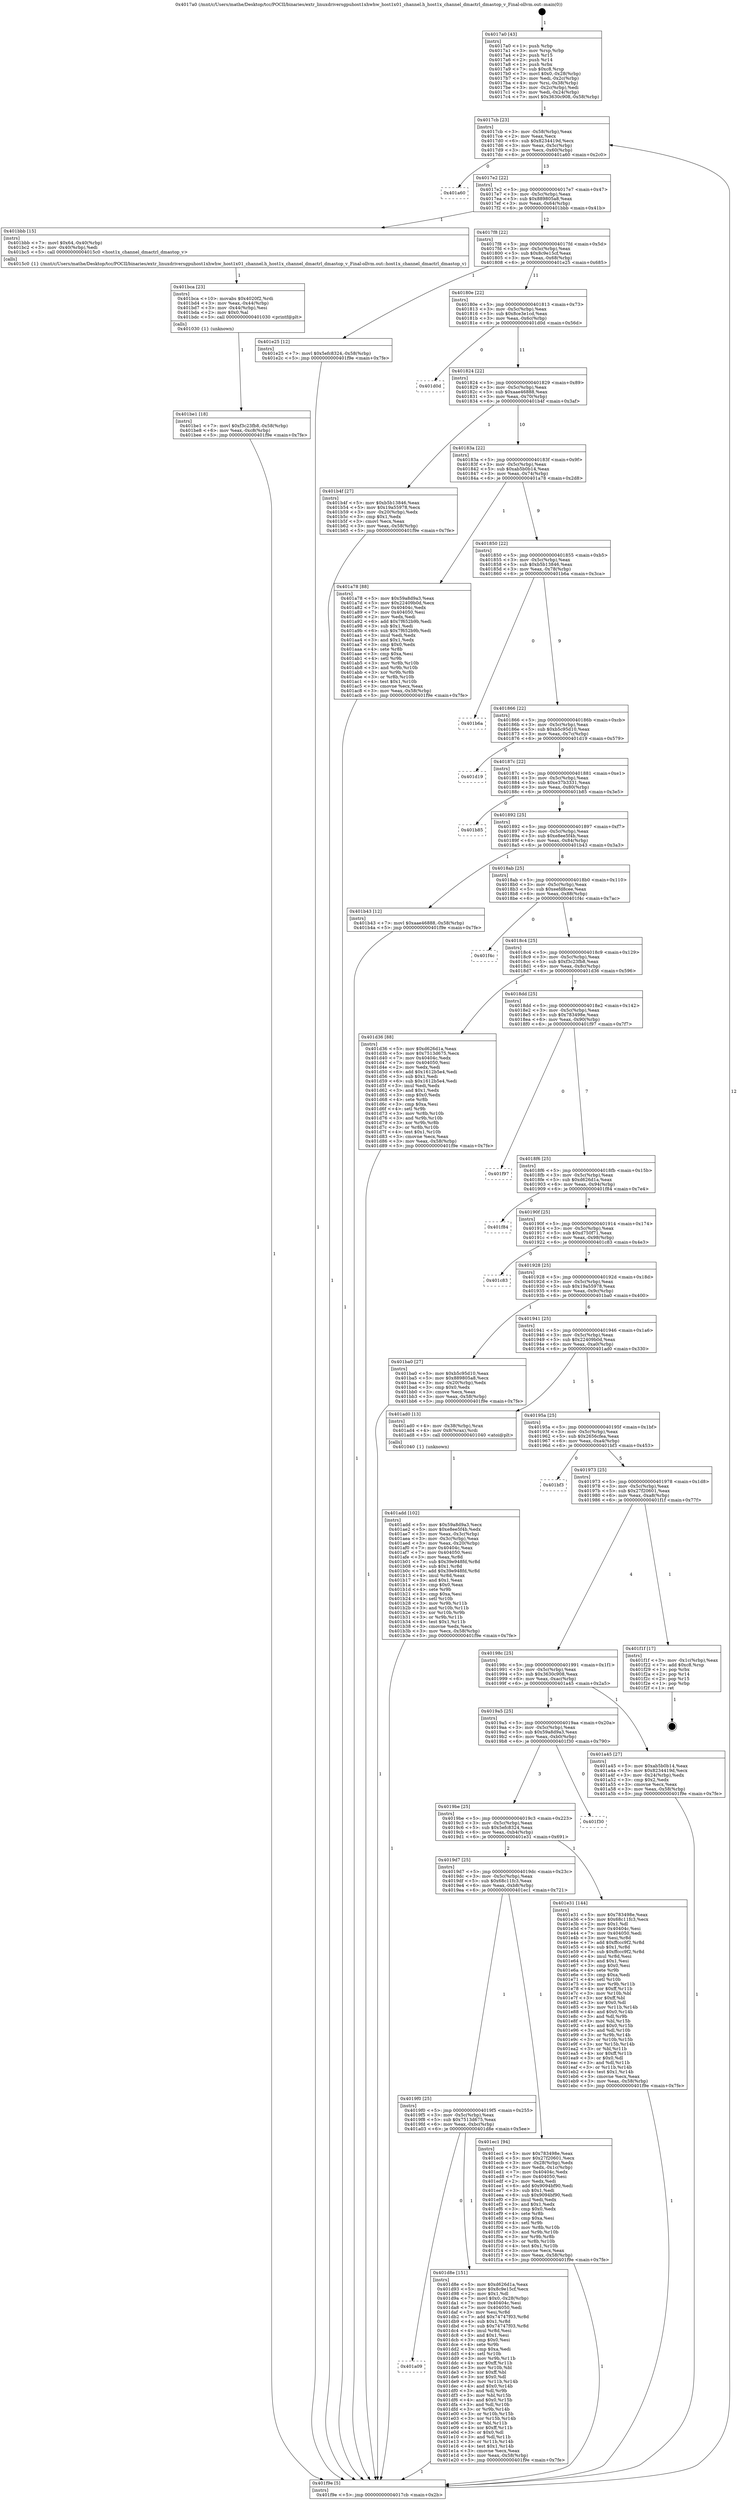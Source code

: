 digraph "0x4017a0" {
  label = "0x4017a0 (/mnt/c/Users/mathe/Desktop/tcc/POCII/binaries/extr_linuxdriversgpuhost1xhwhw_host1x01_channel.h_host1x_channel_dmactrl_dmastop_v_Final-ollvm.out::main(0))"
  labelloc = "t"
  node[shape=record]

  Entry [label="",width=0.3,height=0.3,shape=circle,fillcolor=black,style=filled]
  "0x4017cb" [label="{
     0x4017cb [23]\l
     | [instrs]\l
     &nbsp;&nbsp;0x4017cb \<+3\>: mov -0x58(%rbp),%eax\l
     &nbsp;&nbsp;0x4017ce \<+2\>: mov %eax,%ecx\l
     &nbsp;&nbsp;0x4017d0 \<+6\>: sub $0x8234419d,%ecx\l
     &nbsp;&nbsp;0x4017d6 \<+3\>: mov %eax,-0x5c(%rbp)\l
     &nbsp;&nbsp;0x4017d9 \<+3\>: mov %ecx,-0x60(%rbp)\l
     &nbsp;&nbsp;0x4017dc \<+6\>: je 0000000000401a60 \<main+0x2c0\>\l
  }"]
  "0x401a60" [label="{
     0x401a60\l
  }", style=dashed]
  "0x4017e2" [label="{
     0x4017e2 [22]\l
     | [instrs]\l
     &nbsp;&nbsp;0x4017e2 \<+5\>: jmp 00000000004017e7 \<main+0x47\>\l
     &nbsp;&nbsp;0x4017e7 \<+3\>: mov -0x5c(%rbp),%eax\l
     &nbsp;&nbsp;0x4017ea \<+5\>: sub $0x889805a8,%eax\l
     &nbsp;&nbsp;0x4017ef \<+3\>: mov %eax,-0x64(%rbp)\l
     &nbsp;&nbsp;0x4017f2 \<+6\>: je 0000000000401bbb \<main+0x41b\>\l
  }"]
  Exit [label="",width=0.3,height=0.3,shape=circle,fillcolor=black,style=filled,peripheries=2]
  "0x401bbb" [label="{
     0x401bbb [15]\l
     | [instrs]\l
     &nbsp;&nbsp;0x401bbb \<+7\>: movl $0x64,-0x40(%rbp)\l
     &nbsp;&nbsp;0x401bc2 \<+3\>: mov -0x40(%rbp),%edi\l
     &nbsp;&nbsp;0x401bc5 \<+5\>: call 00000000004015c0 \<host1x_channel_dmactrl_dmastop_v\>\l
     | [calls]\l
     &nbsp;&nbsp;0x4015c0 \{1\} (/mnt/c/Users/mathe/Desktop/tcc/POCII/binaries/extr_linuxdriversgpuhost1xhwhw_host1x01_channel.h_host1x_channel_dmactrl_dmastop_v_Final-ollvm.out::host1x_channel_dmactrl_dmastop_v)\l
  }"]
  "0x4017f8" [label="{
     0x4017f8 [22]\l
     | [instrs]\l
     &nbsp;&nbsp;0x4017f8 \<+5\>: jmp 00000000004017fd \<main+0x5d\>\l
     &nbsp;&nbsp;0x4017fd \<+3\>: mov -0x5c(%rbp),%eax\l
     &nbsp;&nbsp;0x401800 \<+5\>: sub $0x8c9e15cf,%eax\l
     &nbsp;&nbsp;0x401805 \<+3\>: mov %eax,-0x68(%rbp)\l
     &nbsp;&nbsp;0x401808 \<+6\>: je 0000000000401e25 \<main+0x685\>\l
  }"]
  "0x401a09" [label="{
     0x401a09\l
  }", style=dashed]
  "0x401e25" [label="{
     0x401e25 [12]\l
     | [instrs]\l
     &nbsp;&nbsp;0x401e25 \<+7\>: movl $0x5efc8324,-0x58(%rbp)\l
     &nbsp;&nbsp;0x401e2c \<+5\>: jmp 0000000000401f9e \<main+0x7fe\>\l
  }"]
  "0x40180e" [label="{
     0x40180e [22]\l
     | [instrs]\l
     &nbsp;&nbsp;0x40180e \<+5\>: jmp 0000000000401813 \<main+0x73\>\l
     &nbsp;&nbsp;0x401813 \<+3\>: mov -0x5c(%rbp),%eax\l
     &nbsp;&nbsp;0x401816 \<+5\>: sub $0x8ce3e1cd,%eax\l
     &nbsp;&nbsp;0x40181b \<+3\>: mov %eax,-0x6c(%rbp)\l
     &nbsp;&nbsp;0x40181e \<+6\>: je 0000000000401d0d \<main+0x56d\>\l
  }"]
  "0x401d8e" [label="{
     0x401d8e [151]\l
     | [instrs]\l
     &nbsp;&nbsp;0x401d8e \<+5\>: mov $0xd626d1a,%eax\l
     &nbsp;&nbsp;0x401d93 \<+5\>: mov $0x8c9e15cf,%ecx\l
     &nbsp;&nbsp;0x401d98 \<+2\>: mov $0x1,%dl\l
     &nbsp;&nbsp;0x401d9a \<+7\>: movl $0x0,-0x28(%rbp)\l
     &nbsp;&nbsp;0x401da1 \<+7\>: mov 0x40404c,%esi\l
     &nbsp;&nbsp;0x401da8 \<+7\>: mov 0x404050,%edi\l
     &nbsp;&nbsp;0x401daf \<+3\>: mov %esi,%r8d\l
     &nbsp;&nbsp;0x401db2 \<+7\>: add $0x74747f03,%r8d\l
     &nbsp;&nbsp;0x401db9 \<+4\>: sub $0x1,%r8d\l
     &nbsp;&nbsp;0x401dbd \<+7\>: sub $0x74747f03,%r8d\l
     &nbsp;&nbsp;0x401dc4 \<+4\>: imul %r8d,%esi\l
     &nbsp;&nbsp;0x401dc8 \<+3\>: and $0x1,%esi\l
     &nbsp;&nbsp;0x401dcb \<+3\>: cmp $0x0,%esi\l
     &nbsp;&nbsp;0x401dce \<+4\>: sete %r9b\l
     &nbsp;&nbsp;0x401dd2 \<+3\>: cmp $0xa,%edi\l
     &nbsp;&nbsp;0x401dd5 \<+4\>: setl %r10b\l
     &nbsp;&nbsp;0x401dd9 \<+3\>: mov %r9b,%r11b\l
     &nbsp;&nbsp;0x401ddc \<+4\>: xor $0xff,%r11b\l
     &nbsp;&nbsp;0x401de0 \<+3\>: mov %r10b,%bl\l
     &nbsp;&nbsp;0x401de3 \<+3\>: xor $0xff,%bl\l
     &nbsp;&nbsp;0x401de6 \<+3\>: xor $0x0,%dl\l
     &nbsp;&nbsp;0x401de9 \<+3\>: mov %r11b,%r14b\l
     &nbsp;&nbsp;0x401dec \<+4\>: and $0x0,%r14b\l
     &nbsp;&nbsp;0x401df0 \<+3\>: and %dl,%r9b\l
     &nbsp;&nbsp;0x401df3 \<+3\>: mov %bl,%r15b\l
     &nbsp;&nbsp;0x401df6 \<+4\>: and $0x0,%r15b\l
     &nbsp;&nbsp;0x401dfa \<+3\>: and %dl,%r10b\l
     &nbsp;&nbsp;0x401dfd \<+3\>: or %r9b,%r14b\l
     &nbsp;&nbsp;0x401e00 \<+3\>: or %r10b,%r15b\l
     &nbsp;&nbsp;0x401e03 \<+3\>: xor %r15b,%r14b\l
     &nbsp;&nbsp;0x401e06 \<+3\>: or %bl,%r11b\l
     &nbsp;&nbsp;0x401e09 \<+4\>: xor $0xff,%r11b\l
     &nbsp;&nbsp;0x401e0d \<+3\>: or $0x0,%dl\l
     &nbsp;&nbsp;0x401e10 \<+3\>: and %dl,%r11b\l
     &nbsp;&nbsp;0x401e13 \<+3\>: or %r11b,%r14b\l
     &nbsp;&nbsp;0x401e16 \<+4\>: test $0x1,%r14b\l
     &nbsp;&nbsp;0x401e1a \<+3\>: cmovne %ecx,%eax\l
     &nbsp;&nbsp;0x401e1d \<+3\>: mov %eax,-0x58(%rbp)\l
     &nbsp;&nbsp;0x401e20 \<+5\>: jmp 0000000000401f9e \<main+0x7fe\>\l
  }"]
  "0x401d0d" [label="{
     0x401d0d\l
  }", style=dashed]
  "0x401824" [label="{
     0x401824 [22]\l
     | [instrs]\l
     &nbsp;&nbsp;0x401824 \<+5\>: jmp 0000000000401829 \<main+0x89\>\l
     &nbsp;&nbsp;0x401829 \<+3\>: mov -0x5c(%rbp),%eax\l
     &nbsp;&nbsp;0x40182c \<+5\>: sub $0xaae46888,%eax\l
     &nbsp;&nbsp;0x401831 \<+3\>: mov %eax,-0x70(%rbp)\l
     &nbsp;&nbsp;0x401834 \<+6\>: je 0000000000401b4f \<main+0x3af\>\l
  }"]
  "0x4019f0" [label="{
     0x4019f0 [25]\l
     | [instrs]\l
     &nbsp;&nbsp;0x4019f0 \<+5\>: jmp 00000000004019f5 \<main+0x255\>\l
     &nbsp;&nbsp;0x4019f5 \<+3\>: mov -0x5c(%rbp),%eax\l
     &nbsp;&nbsp;0x4019f8 \<+5\>: sub $0x7513d675,%eax\l
     &nbsp;&nbsp;0x4019fd \<+6\>: mov %eax,-0xbc(%rbp)\l
     &nbsp;&nbsp;0x401a03 \<+6\>: je 0000000000401d8e \<main+0x5ee\>\l
  }"]
  "0x401b4f" [label="{
     0x401b4f [27]\l
     | [instrs]\l
     &nbsp;&nbsp;0x401b4f \<+5\>: mov $0xb5b13846,%eax\l
     &nbsp;&nbsp;0x401b54 \<+5\>: mov $0x19a55978,%ecx\l
     &nbsp;&nbsp;0x401b59 \<+3\>: mov -0x20(%rbp),%edx\l
     &nbsp;&nbsp;0x401b5c \<+3\>: cmp $0x1,%edx\l
     &nbsp;&nbsp;0x401b5f \<+3\>: cmovl %ecx,%eax\l
     &nbsp;&nbsp;0x401b62 \<+3\>: mov %eax,-0x58(%rbp)\l
     &nbsp;&nbsp;0x401b65 \<+5\>: jmp 0000000000401f9e \<main+0x7fe\>\l
  }"]
  "0x40183a" [label="{
     0x40183a [22]\l
     | [instrs]\l
     &nbsp;&nbsp;0x40183a \<+5\>: jmp 000000000040183f \<main+0x9f\>\l
     &nbsp;&nbsp;0x40183f \<+3\>: mov -0x5c(%rbp),%eax\l
     &nbsp;&nbsp;0x401842 \<+5\>: sub $0xab5b0b14,%eax\l
     &nbsp;&nbsp;0x401847 \<+3\>: mov %eax,-0x74(%rbp)\l
     &nbsp;&nbsp;0x40184a \<+6\>: je 0000000000401a78 \<main+0x2d8\>\l
  }"]
  "0x401ec1" [label="{
     0x401ec1 [94]\l
     | [instrs]\l
     &nbsp;&nbsp;0x401ec1 \<+5\>: mov $0x783498e,%eax\l
     &nbsp;&nbsp;0x401ec6 \<+5\>: mov $0x27f20601,%ecx\l
     &nbsp;&nbsp;0x401ecb \<+3\>: mov -0x28(%rbp),%edx\l
     &nbsp;&nbsp;0x401ece \<+3\>: mov %edx,-0x1c(%rbp)\l
     &nbsp;&nbsp;0x401ed1 \<+7\>: mov 0x40404c,%edx\l
     &nbsp;&nbsp;0x401ed8 \<+7\>: mov 0x404050,%esi\l
     &nbsp;&nbsp;0x401edf \<+2\>: mov %edx,%edi\l
     &nbsp;&nbsp;0x401ee1 \<+6\>: add $0x9094bf90,%edi\l
     &nbsp;&nbsp;0x401ee7 \<+3\>: sub $0x1,%edi\l
     &nbsp;&nbsp;0x401eea \<+6\>: sub $0x9094bf90,%edi\l
     &nbsp;&nbsp;0x401ef0 \<+3\>: imul %edi,%edx\l
     &nbsp;&nbsp;0x401ef3 \<+3\>: and $0x1,%edx\l
     &nbsp;&nbsp;0x401ef6 \<+3\>: cmp $0x0,%edx\l
     &nbsp;&nbsp;0x401ef9 \<+4\>: sete %r8b\l
     &nbsp;&nbsp;0x401efd \<+3\>: cmp $0xa,%esi\l
     &nbsp;&nbsp;0x401f00 \<+4\>: setl %r9b\l
     &nbsp;&nbsp;0x401f04 \<+3\>: mov %r8b,%r10b\l
     &nbsp;&nbsp;0x401f07 \<+3\>: and %r9b,%r10b\l
     &nbsp;&nbsp;0x401f0a \<+3\>: xor %r9b,%r8b\l
     &nbsp;&nbsp;0x401f0d \<+3\>: or %r8b,%r10b\l
     &nbsp;&nbsp;0x401f10 \<+4\>: test $0x1,%r10b\l
     &nbsp;&nbsp;0x401f14 \<+3\>: cmovne %ecx,%eax\l
     &nbsp;&nbsp;0x401f17 \<+3\>: mov %eax,-0x58(%rbp)\l
     &nbsp;&nbsp;0x401f1a \<+5\>: jmp 0000000000401f9e \<main+0x7fe\>\l
  }"]
  "0x401a78" [label="{
     0x401a78 [88]\l
     | [instrs]\l
     &nbsp;&nbsp;0x401a78 \<+5\>: mov $0x59a8d9a3,%eax\l
     &nbsp;&nbsp;0x401a7d \<+5\>: mov $0x22409b0d,%ecx\l
     &nbsp;&nbsp;0x401a82 \<+7\>: mov 0x40404c,%edx\l
     &nbsp;&nbsp;0x401a89 \<+7\>: mov 0x404050,%esi\l
     &nbsp;&nbsp;0x401a90 \<+2\>: mov %edx,%edi\l
     &nbsp;&nbsp;0x401a92 \<+6\>: add $0x7f652b9b,%edi\l
     &nbsp;&nbsp;0x401a98 \<+3\>: sub $0x1,%edi\l
     &nbsp;&nbsp;0x401a9b \<+6\>: sub $0x7f652b9b,%edi\l
     &nbsp;&nbsp;0x401aa1 \<+3\>: imul %edi,%edx\l
     &nbsp;&nbsp;0x401aa4 \<+3\>: and $0x1,%edx\l
     &nbsp;&nbsp;0x401aa7 \<+3\>: cmp $0x0,%edx\l
     &nbsp;&nbsp;0x401aaa \<+4\>: sete %r8b\l
     &nbsp;&nbsp;0x401aae \<+3\>: cmp $0xa,%esi\l
     &nbsp;&nbsp;0x401ab1 \<+4\>: setl %r9b\l
     &nbsp;&nbsp;0x401ab5 \<+3\>: mov %r8b,%r10b\l
     &nbsp;&nbsp;0x401ab8 \<+3\>: and %r9b,%r10b\l
     &nbsp;&nbsp;0x401abb \<+3\>: xor %r9b,%r8b\l
     &nbsp;&nbsp;0x401abe \<+3\>: or %r8b,%r10b\l
     &nbsp;&nbsp;0x401ac1 \<+4\>: test $0x1,%r10b\l
     &nbsp;&nbsp;0x401ac5 \<+3\>: cmovne %ecx,%eax\l
     &nbsp;&nbsp;0x401ac8 \<+3\>: mov %eax,-0x58(%rbp)\l
     &nbsp;&nbsp;0x401acb \<+5\>: jmp 0000000000401f9e \<main+0x7fe\>\l
  }"]
  "0x401850" [label="{
     0x401850 [22]\l
     | [instrs]\l
     &nbsp;&nbsp;0x401850 \<+5\>: jmp 0000000000401855 \<main+0xb5\>\l
     &nbsp;&nbsp;0x401855 \<+3\>: mov -0x5c(%rbp),%eax\l
     &nbsp;&nbsp;0x401858 \<+5\>: sub $0xb5b13846,%eax\l
     &nbsp;&nbsp;0x40185d \<+3\>: mov %eax,-0x78(%rbp)\l
     &nbsp;&nbsp;0x401860 \<+6\>: je 0000000000401b6a \<main+0x3ca\>\l
  }"]
  "0x4019d7" [label="{
     0x4019d7 [25]\l
     | [instrs]\l
     &nbsp;&nbsp;0x4019d7 \<+5\>: jmp 00000000004019dc \<main+0x23c\>\l
     &nbsp;&nbsp;0x4019dc \<+3\>: mov -0x5c(%rbp),%eax\l
     &nbsp;&nbsp;0x4019df \<+5\>: sub $0x68c11fc3,%eax\l
     &nbsp;&nbsp;0x4019e4 \<+6\>: mov %eax,-0xb8(%rbp)\l
     &nbsp;&nbsp;0x4019ea \<+6\>: je 0000000000401ec1 \<main+0x721\>\l
  }"]
  "0x401b6a" [label="{
     0x401b6a\l
  }", style=dashed]
  "0x401866" [label="{
     0x401866 [22]\l
     | [instrs]\l
     &nbsp;&nbsp;0x401866 \<+5\>: jmp 000000000040186b \<main+0xcb\>\l
     &nbsp;&nbsp;0x40186b \<+3\>: mov -0x5c(%rbp),%eax\l
     &nbsp;&nbsp;0x40186e \<+5\>: sub $0xb5c95d10,%eax\l
     &nbsp;&nbsp;0x401873 \<+3\>: mov %eax,-0x7c(%rbp)\l
     &nbsp;&nbsp;0x401876 \<+6\>: je 0000000000401d19 \<main+0x579\>\l
  }"]
  "0x401e31" [label="{
     0x401e31 [144]\l
     | [instrs]\l
     &nbsp;&nbsp;0x401e31 \<+5\>: mov $0x783498e,%eax\l
     &nbsp;&nbsp;0x401e36 \<+5\>: mov $0x68c11fc3,%ecx\l
     &nbsp;&nbsp;0x401e3b \<+2\>: mov $0x1,%dl\l
     &nbsp;&nbsp;0x401e3d \<+7\>: mov 0x40404c,%esi\l
     &nbsp;&nbsp;0x401e44 \<+7\>: mov 0x404050,%edi\l
     &nbsp;&nbsp;0x401e4b \<+3\>: mov %esi,%r8d\l
     &nbsp;&nbsp;0x401e4e \<+7\>: add $0xffccc9f2,%r8d\l
     &nbsp;&nbsp;0x401e55 \<+4\>: sub $0x1,%r8d\l
     &nbsp;&nbsp;0x401e59 \<+7\>: sub $0xffccc9f2,%r8d\l
     &nbsp;&nbsp;0x401e60 \<+4\>: imul %r8d,%esi\l
     &nbsp;&nbsp;0x401e64 \<+3\>: and $0x1,%esi\l
     &nbsp;&nbsp;0x401e67 \<+3\>: cmp $0x0,%esi\l
     &nbsp;&nbsp;0x401e6a \<+4\>: sete %r9b\l
     &nbsp;&nbsp;0x401e6e \<+3\>: cmp $0xa,%edi\l
     &nbsp;&nbsp;0x401e71 \<+4\>: setl %r10b\l
     &nbsp;&nbsp;0x401e75 \<+3\>: mov %r9b,%r11b\l
     &nbsp;&nbsp;0x401e78 \<+4\>: xor $0xff,%r11b\l
     &nbsp;&nbsp;0x401e7c \<+3\>: mov %r10b,%bl\l
     &nbsp;&nbsp;0x401e7f \<+3\>: xor $0xff,%bl\l
     &nbsp;&nbsp;0x401e82 \<+3\>: xor $0x0,%dl\l
     &nbsp;&nbsp;0x401e85 \<+3\>: mov %r11b,%r14b\l
     &nbsp;&nbsp;0x401e88 \<+4\>: and $0x0,%r14b\l
     &nbsp;&nbsp;0x401e8c \<+3\>: and %dl,%r9b\l
     &nbsp;&nbsp;0x401e8f \<+3\>: mov %bl,%r15b\l
     &nbsp;&nbsp;0x401e92 \<+4\>: and $0x0,%r15b\l
     &nbsp;&nbsp;0x401e96 \<+3\>: and %dl,%r10b\l
     &nbsp;&nbsp;0x401e99 \<+3\>: or %r9b,%r14b\l
     &nbsp;&nbsp;0x401e9c \<+3\>: or %r10b,%r15b\l
     &nbsp;&nbsp;0x401e9f \<+3\>: xor %r15b,%r14b\l
     &nbsp;&nbsp;0x401ea2 \<+3\>: or %bl,%r11b\l
     &nbsp;&nbsp;0x401ea5 \<+4\>: xor $0xff,%r11b\l
     &nbsp;&nbsp;0x401ea9 \<+3\>: or $0x0,%dl\l
     &nbsp;&nbsp;0x401eac \<+3\>: and %dl,%r11b\l
     &nbsp;&nbsp;0x401eaf \<+3\>: or %r11b,%r14b\l
     &nbsp;&nbsp;0x401eb2 \<+4\>: test $0x1,%r14b\l
     &nbsp;&nbsp;0x401eb6 \<+3\>: cmovne %ecx,%eax\l
     &nbsp;&nbsp;0x401eb9 \<+3\>: mov %eax,-0x58(%rbp)\l
     &nbsp;&nbsp;0x401ebc \<+5\>: jmp 0000000000401f9e \<main+0x7fe\>\l
  }"]
  "0x401d19" [label="{
     0x401d19\l
  }", style=dashed]
  "0x40187c" [label="{
     0x40187c [22]\l
     | [instrs]\l
     &nbsp;&nbsp;0x40187c \<+5\>: jmp 0000000000401881 \<main+0xe1\>\l
     &nbsp;&nbsp;0x401881 \<+3\>: mov -0x5c(%rbp),%eax\l
     &nbsp;&nbsp;0x401884 \<+5\>: sub $0xe37b3331,%eax\l
     &nbsp;&nbsp;0x401889 \<+3\>: mov %eax,-0x80(%rbp)\l
     &nbsp;&nbsp;0x40188c \<+6\>: je 0000000000401b85 \<main+0x3e5\>\l
  }"]
  "0x4019be" [label="{
     0x4019be [25]\l
     | [instrs]\l
     &nbsp;&nbsp;0x4019be \<+5\>: jmp 00000000004019c3 \<main+0x223\>\l
     &nbsp;&nbsp;0x4019c3 \<+3\>: mov -0x5c(%rbp),%eax\l
     &nbsp;&nbsp;0x4019c6 \<+5\>: sub $0x5efc8324,%eax\l
     &nbsp;&nbsp;0x4019cb \<+6\>: mov %eax,-0xb4(%rbp)\l
     &nbsp;&nbsp;0x4019d1 \<+6\>: je 0000000000401e31 \<main+0x691\>\l
  }"]
  "0x401b85" [label="{
     0x401b85\l
  }", style=dashed]
  "0x401892" [label="{
     0x401892 [25]\l
     | [instrs]\l
     &nbsp;&nbsp;0x401892 \<+5\>: jmp 0000000000401897 \<main+0xf7\>\l
     &nbsp;&nbsp;0x401897 \<+3\>: mov -0x5c(%rbp),%eax\l
     &nbsp;&nbsp;0x40189a \<+5\>: sub $0xe8ee5f4b,%eax\l
     &nbsp;&nbsp;0x40189f \<+6\>: mov %eax,-0x84(%rbp)\l
     &nbsp;&nbsp;0x4018a5 \<+6\>: je 0000000000401b43 \<main+0x3a3\>\l
  }"]
  "0x401f30" [label="{
     0x401f30\l
  }", style=dashed]
  "0x401b43" [label="{
     0x401b43 [12]\l
     | [instrs]\l
     &nbsp;&nbsp;0x401b43 \<+7\>: movl $0xaae46888,-0x58(%rbp)\l
     &nbsp;&nbsp;0x401b4a \<+5\>: jmp 0000000000401f9e \<main+0x7fe\>\l
  }"]
  "0x4018ab" [label="{
     0x4018ab [25]\l
     | [instrs]\l
     &nbsp;&nbsp;0x4018ab \<+5\>: jmp 00000000004018b0 \<main+0x110\>\l
     &nbsp;&nbsp;0x4018b0 \<+3\>: mov -0x5c(%rbp),%eax\l
     &nbsp;&nbsp;0x4018b3 \<+5\>: sub $0xeefd8cee,%eax\l
     &nbsp;&nbsp;0x4018b8 \<+6\>: mov %eax,-0x88(%rbp)\l
     &nbsp;&nbsp;0x4018be \<+6\>: je 0000000000401f4c \<main+0x7ac\>\l
  }"]
  "0x401be1" [label="{
     0x401be1 [18]\l
     | [instrs]\l
     &nbsp;&nbsp;0x401be1 \<+7\>: movl $0xf3c23fb8,-0x58(%rbp)\l
     &nbsp;&nbsp;0x401be8 \<+6\>: mov %eax,-0xc8(%rbp)\l
     &nbsp;&nbsp;0x401bee \<+5\>: jmp 0000000000401f9e \<main+0x7fe\>\l
  }"]
  "0x401f4c" [label="{
     0x401f4c\l
  }", style=dashed]
  "0x4018c4" [label="{
     0x4018c4 [25]\l
     | [instrs]\l
     &nbsp;&nbsp;0x4018c4 \<+5\>: jmp 00000000004018c9 \<main+0x129\>\l
     &nbsp;&nbsp;0x4018c9 \<+3\>: mov -0x5c(%rbp),%eax\l
     &nbsp;&nbsp;0x4018cc \<+5\>: sub $0xf3c23fb8,%eax\l
     &nbsp;&nbsp;0x4018d1 \<+6\>: mov %eax,-0x8c(%rbp)\l
     &nbsp;&nbsp;0x4018d7 \<+6\>: je 0000000000401d36 \<main+0x596\>\l
  }"]
  "0x401bca" [label="{
     0x401bca [23]\l
     | [instrs]\l
     &nbsp;&nbsp;0x401bca \<+10\>: movabs $0x4020f2,%rdi\l
     &nbsp;&nbsp;0x401bd4 \<+3\>: mov %eax,-0x44(%rbp)\l
     &nbsp;&nbsp;0x401bd7 \<+3\>: mov -0x44(%rbp),%esi\l
     &nbsp;&nbsp;0x401bda \<+2\>: mov $0x0,%al\l
     &nbsp;&nbsp;0x401bdc \<+5\>: call 0000000000401030 \<printf@plt\>\l
     | [calls]\l
     &nbsp;&nbsp;0x401030 \{1\} (unknown)\l
  }"]
  "0x401d36" [label="{
     0x401d36 [88]\l
     | [instrs]\l
     &nbsp;&nbsp;0x401d36 \<+5\>: mov $0xd626d1a,%eax\l
     &nbsp;&nbsp;0x401d3b \<+5\>: mov $0x7513d675,%ecx\l
     &nbsp;&nbsp;0x401d40 \<+7\>: mov 0x40404c,%edx\l
     &nbsp;&nbsp;0x401d47 \<+7\>: mov 0x404050,%esi\l
     &nbsp;&nbsp;0x401d4e \<+2\>: mov %edx,%edi\l
     &nbsp;&nbsp;0x401d50 \<+6\>: add $0x1612b5e4,%edi\l
     &nbsp;&nbsp;0x401d56 \<+3\>: sub $0x1,%edi\l
     &nbsp;&nbsp;0x401d59 \<+6\>: sub $0x1612b5e4,%edi\l
     &nbsp;&nbsp;0x401d5f \<+3\>: imul %edi,%edx\l
     &nbsp;&nbsp;0x401d62 \<+3\>: and $0x1,%edx\l
     &nbsp;&nbsp;0x401d65 \<+3\>: cmp $0x0,%edx\l
     &nbsp;&nbsp;0x401d68 \<+4\>: sete %r8b\l
     &nbsp;&nbsp;0x401d6c \<+3\>: cmp $0xa,%esi\l
     &nbsp;&nbsp;0x401d6f \<+4\>: setl %r9b\l
     &nbsp;&nbsp;0x401d73 \<+3\>: mov %r8b,%r10b\l
     &nbsp;&nbsp;0x401d76 \<+3\>: and %r9b,%r10b\l
     &nbsp;&nbsp;0x401d79 \<+3\>: xor %r9b,%r8b\l
     &nbsp;&nbsp;0x401d7c \<+3\>: or %r8b,%r10b\l
     &nbsp;&nbsp;0x401d7f \<+4\>: test $0x1,%r10b\l
     &nbsp;&nbsp;0x401d83 \<+3\>: cmovne %ecx,%eax\l
     &nbsp;&nbsp;0x401d86 \<+3\>: mov %eax,-0x58(%rbp)\l
     &nbsp;&nbsp;0x401d89 \<+5\>: jmp 0000000000401f9e \<main+0x7fe\>\l
  }"]
  "0x4018dd" [label="{
     0x4018dd [25]\l
     | [instrs]\l
     &nbsp;&nbsp;0x4018dd \<+5\>: jmp 00000000004018e2 \<main+0x142\>\l
     &nbsp;&nbsp;0x4018e2 \<+3\>: mov -0x5c(%rbp),%eax\l
     &nbsp;&nbsp;0x4018e5 \<+5\>: sub $0x783498e,%eax\l
     &nbsp;&nbsp;0x4018ea \<+6\>: mov %eax,-0x90(%rbp)\l
     &nbsp;&nbsp;0x4018f0 \<+6\>: je 0000000000401f97 \<main+0x7f7\>\l
  }"]
  "0x401add" [label="{
     0x401add [102]\l
     | [instrs]\l
     &nbsp;&nbsp;0x401add \<+5\>: mov $0x59a8d9a3,%ecx\l
     &nbsp;&nbsp;0x401ae2 \<+5\>: mov $0xe8ee5f4b,%edx\l
     &nbsp;&nbsp;0x401ae7 \<+3\>: mov %eax,-0x3c(%rbp)\l
     &nbsp;&nbsp;0x401aea \<+3\>: mov -0x3c(%rbp),%eax\l
     &nbsp;&nbsp;0x401aed \<+3\>: mov %eax,-0x20(%rbp)\l
     &nbsp;&nbsp;0x401af0 \<+7\>: mov 0x40404c,%eax\l
     &nbsp;&nbsp;0x401af7 \<+7\>: mov 0x404050,%esi\l
     &nbsp;&nbsp;0x401afe \<+3\>: mov %eax,%r8d\l
     &nbsp;&nbsp;0x401b01 \<+7\>: sub $0x39e948fd,%r8d\l
     &nbsp;&nbsp;0x401b08 \<+4\>: sub $0x1,%r8d\l
     &nbsp;&nbsp;0x401b0c \<+7\>: add $0x39e948fd,%r8d\l
     &nbsp;&nbsp;0x401b13 \<+4\>: imul %r8d,%eax\l
     &nbsp;&nbsp;0x401b17 \<+3\>: and $0x1,%eax\l
     &nbsp;&nbsp;0x401b1a \<+3\>: cmp $0x0,%eax\l
     &nbsp;&nbsp;0x401b1d \<+4\>: sete %r9b\l
     &nbsp;&nbsp;0x401b21 \<+3\>: cmp $0xa,%esi\l
     &nbsp;&nbsp;0x401b24 \<+4\>: setl %r10b\l
     &nbsp;&nbsp;0x401b28 \<+3\>: mov %r9b,%r11b\l
     &nbsp;&nbsp;0x401b2b \<+3\>: and %r10b,%r11b\l
     &nbsp;&nbsp;0x401b2e \<+3\>: xor %r10b,%r9b\l
     &nbsp;&nbsp;0x401b31 \<+3\>: or %r9b,%r11b\l
     &nbsp;&nbsp;0x401b34 \<+4\>: test $0x1,%r11b\l
     &nbsp;&nbsp;0x401b38 \<+3\>: cmovne %edx,%ecx\l
     &nbsp;&nbsp;0x401b3b \<+3\>: mov %ecx,-0x58(%rbp)\l
     &nbsp;&nbsp;0x401b3e \<+5\>: jmp 0000000000401f9e \<main+0x7fe\>\l
  }"]
  "0x401f97" [label="{
     0x401f97\l
  }", style=dashed]
  "0x4018f6" [label="{
     0x4018f6 [25]\l
     | [instrs]\l
     &nbsp;&nbsp;0x4018f6 \<+5\>: jmp 00000000004018fb \<main+0x15b\>\l
     &nbsp;&nbsp;0x4018fb \<+3\>: mov -0x5c(%rbp),%eax\l
     &nbsp;&nbsp;0x4018fe \<+5\>: sub $0xd626d1a,%eax\l
     &nbsp;&nbsp;0x401903 \<+6\>: mov %eax,-0x94(%rbp)\l
     &nbsp;&nbsp;0x401909 \<+6\>: je 0000000000401f84 \<main+0x7e4\>\l
  }"]
  "0x4017a0" [label="{
     0x4017a0 [43]\l
     | [instrs]\l
     &nbsp;&nbsp;0x4017a0 \<+1\>: push %rbp\l
     &nbsp;&nbsp;0x4017a1 \<+3\>: mov %rsp,%rbp\l
     &nbsp;&nbsp;0x4017a4 \<+2\>: push %r15\l
     &nbsp;&nbsp;0x4017a6 \<+2\>: push %r14\l
     &nbsp;&nbsp;0x4017a8 \<+1\>: push %rbx\l
     &nbsp;&nbsp;0x4017a9 \<+7\>: sub $0xc8,%rsp\l
     &nbsp;&nbsp;0x4017b0 \<+7\>: movl $0x0,-0x28(%rbp)\l
     &nbsp;&nbsp;0x4017b7 \<+3\>: mov %edi,-0x2c(%rbp)\l
     &nbsp;&nbsp;0x4017ba \<+4\>: mov %rsi,-0x38(%rbp)\l
     &nbsp;&nbsp;0x4017be \<+3\>: mov -0x2c(%rbp),%edi\l
     &nbsp;&nbsp;0x4017c1 \<+3\>: mov %edi,-0x24(%rbp)\l
     &nbsp;&nbsp;0x4017c4 \<+7\>: movl $0x3630c908,-0x58(%rbp)\l
  }"]
  "0x401f84" [label="{
     0x401f84\l
  }", style=dashed]
  "0x40190f" [label="{
     0x40190f [25]\l
     | [instrs]\l
     &nbsp;&nbsp;0x40190f \<+5\>: jmp 0000000000401914 \<main+0x174\>\l
     &nbsp;&nbsp;0x401914 \<+3\>: mov -0x5c(%rbp),%eax\l
     &nbsp;&nbsp;0x401917 \<+5\>: sub $0xd750f71,%eax\l
     &nbsp;&nbsp;0x40191c \<+6\>: mov %eax,-0x98(%rbp)\l
     &nbsp;&nbsp;0x401922 \<+6\>: je 0000000000401c83 \<main+0x4e3\>\l
  }"]
  "0x401f9e" [label="{
     0x401f9e [5]\l
     | [instrs]\l
     &nbsp;&nbsp;0x401f9e \<+5\>: jmp 00000000004017cb \<main+0x2b\>\l
  }"]
  "0x401c83" [label="{
     0x401c83\l
  }", style=dashed]
  "0x401928" [label="{
     0x401928 [25]\l
     | [instrs]\l
     &nbsp;&nbsp;0x401928 \<+5\>: jmp 000000000040192d \<main+0x18d\>\l
     &nbsp;&nbsp;0x40192d \<+3\>: mov -0x5c(%rbp),%eax\l
     &nbsp;&nbsp;0x401930 \<+5\>: sub $0x19a55978,%eax\l
     &nbsp;&nbsp;0x401935 \<+6\>: mov %eax,-0x9c(%rbp)\l
     &nbsp;&nbsp;0x40193b \<+6\>: je 0000000000401ba0 \<main+0x400\>\l
  }"]
  "0x4019a5" [label="{
     0x4019a5 [25]\l
     | [instrs]\l
     &nbsp;&nbsp;0x4019a5 \<+5\>: jmp 00000000004019aa \<main+0x20a\>\l
     &nbsp;&nbsp;0x4019aa \<+3\>: mov -0x5c(%rbp),%eax\l
     &nbsp;&nbsp;0x4019ad \<+5\>: sub $0x59a8d9a3,%eax\l
     &nbsp;&nbsp;0x4019b2 \<+6\>: mov %eax,-0xb0(%rbp)\l
     &nbsp;&nbsp;0x4019b8 \<+6\>: je 0000000000401f30 \<main+0x790\>\l
  }"]
  "0x401ba0" [label="{
     0x401ba0 [27]\l
     | [instrs]\l
     &nbsp;&nbsp;0x401ba0 \<+5\>: mov $0xb5c95d10,%eax\l
     &nbsp;&nbsp;0x401ba5 \<+5\>: mov $0x889805a8,%ecx\l
     &nbsp;&nbsp;0x401baa \<+3\>: mov -0x20(%rbp),%edx\l
     &nbsp;&nbsp;0x401bad \<+3\>: cmp $0x0,%edx\l
     &nbsp;&nbsp;0x401bb0 \<+3\>: cmove %ecx,%eax\l
     &nbsp;&nbsp;0x401bb3 \<+3\>: mov %eax,-0x58(%rbp)\l
     &nbsp;&nbsp;0x401bb6 \<+5\>: jmp 0000000000401f9e \<main+0x7fe\>\l
  }"]
  "0x401941" [label="{
     0x401941 [25]\l
     | [instrs]\l
     &nbsp;&nbsp;0x401941 \<+5\>: jmp 0000000000401946 \<main+0x1a6\>\l
     &nbsp;&nbsp;0x401946 \<+3\>: mov -0x5c(%rbp),%eax\l
     &nbsp;&nbsp;0x401949 \<+5\>: sub $0x22409b0d,%eax\l
     &nbsp;&nbsp;0x40194e \<+6\>: mov %eax,-0xa0(%rbp)\l
     &nbsp;&nbsp;0x401954 \<+6\>: je 0000000000401ad0 \<main+0x330\>\l
  }"]
  "0x401a45" [label="{
     0x401a45 [27]\l
     | [instrs]\l
     &nbsp;&nbsp;0x401a45 \<+5\>: mov $0xab5b0b14,%eax\l
     &nbsp;&nbsp;0x401a4a \<+5\>: mov $0x8234419d,%ecx\l
     &nbsp;&nbsp;0x401a4f \<+3\>: mov -0x24(%rbp),%edx\l
     &nbsp;&nbsp;0x401a52 \<+3\>: cmp $0x2,%edx\l
     &nbsp;&nbsp;0x401a55 \<+3\>: cmovne %ecx,%eax\l
     &nbsp;&nbsp;0x401a58 \<+3\>: mov %eax,-0x58(%rbp)\l
     &nbsp;&nbsp;0x401a5b \<+5\>: jmp 0000000000401f9e \<main+0x7fe\>\l
  }"]
  "0x401ad0" [label="{
     0x401ad0 [13]\l
     | [instrs]\l
     &nbsp;&nbsp;0x401ad0 \<+4\>: mov -0x38(%rbp),%rax\l
     &nbsp;&nbsp;0x401ad4 \<+4\>: mov 0x8(%rax),%rdi\l
     &nbsp;&nbsp;0x401ad8 \<+5\>: call 0000000000401040 \<atoi@plt\>\l
     | [calls]\l
     &nbsp;&nbsp;0x401040 \{1\} (unknown)\l
  }"]
  "0x40195a" [label="{
     0x40195a [25]\l
     | [instrs]\l
     &nbsp;&nbsp;0x40195a \<+5\>: jmp 000000000040195f \<main+0x1bf\>\l
     &nbsp;&nbsp;0x40195f \<+3\>: mov -0x5c(%rbp),%eax\l
     &nbsp;&nbsp;0x401962 \<+5\>: sub $0x2656cfea,%eax\l
     &nbsp;&nbsp;0x401967 \<+6\>: mov %eax,-0xa4(%rbp)\l
     &nbsp;&nbsp;0x40196d \<+6\>: je 0000000000401bf3 \<main+0x453\>\l
  }"]
  "0x40198c" [label="{
     0x40198c [25]\l
     | [instrs]\l
     &nbsp;&nbsp;0x40198c \<+5\>: jmp 0000000000401991 \<main+0x1f1\>\l
     &nbsp;&nbsp;0x401991 \<+3\>: mov -0x5c(%rbp),%eax\l
     &nbsp;&nbsp;0x401994 \<+5\>: sub $0x3630c908,%eax\l
     &nbsp;&nbsp;0x401999 \<+6\>: mov %eax,-0xac(%rbp)\l
     &nbsp;&nbsp;0x40199f \<+6\>: je 0000000000401a45 \<main+0x2a5\>\l
  }"]
  "0x401bf3" [label="{
     0x401bf3\l
  }", style=dashed]
  "0x401973" [label="{
     0x401973 [25]\l
     | [instrs]\l
     &nbsp;&nbsp;0x401973 \<+5\>: jmp 0000000000401978 \<main+0x1d8\>\l
     &nbsp;&nbsp;0x401978 \<+3\>: mov -0x5c(%rbp),%eax\l
     &nbsp;&nbsp;0x40197b \<+5\>: sub $0x27f20601,%eax\l
     &nbsp;&nbsp;0x401980 \<+6\>: mov %eax,-0xa8(%rbp)\l
     &nbsp;&nbsp;0x401986 \<+6\>: je 0000000000401f1f \<main+0x77f\>\l
  }"]
  "0x401f1f" [label="{
     0x401f1f [17]\l
     | [instrs]\l
     &nbsp;&nbsp;0x401f1f \<+3\>: mov -0x1c(%rbp),%eax\l
     &nbsp;&nbsp;0x401f22 \<+7\>: add $0xc8,%rsp\l
     &nbsp;&nbsp;0x401f29 \<+1\>: pop %rbx\l
     &nbsp;&nbsp;0x401f2a \<+2\>: pop %r14\l
     &nbsp;&nbsp;0x401f2c \<+2\>: pop %r15\l
     &nbsp;&nbsp;0x401f2e \<+1\>: pop %rbp\l
     &nbsp;&nbsp;0x401f2f \<+1\>: ret\l
  }"]
  Entry -> "0x4017a0" [label=" 1"]
  "0x4017cb" -> "0x401a60" [label=" 0"]
  "0x4017cb" -> "0x4017e2" [label=" 13"]
  "0x401f1f" -> Exit [label=" 1"]
  "0x4017e2" -> "0x401bbb" [label=" 1"]
  "0x4017e2" -> "0x4017f8" [label=" 12"]
  "0x401ec1" -> "0x401f9e" [label=" 1"]
  "0x4017f8" -> "0x401e25" [label=" 1"]
  "0x4017f8" -> "0x40180e" [label=" 11"]
  "0x401e31" -> "0x401f9e" [label=" 1"]
  "0x40180e" -> "0x401d0d" [label=" 0"]
  "0x40180e" -> "0x401824" [label=" 11"]
  "0x401e25" -> "0x401f9e" [label=" 1"]
  "0x401824" -> "0x401b4f" [label=" 1"]
  "0x401824" -> "0x40183a" [label=" 10"]
  "0x4019f0" -> "0x401a09" [label=" 0"]
  "0x40183a" -> "0x401a78" [label=" 1"]
  "0x40183a" -> "0x401850" [label=" 9"]
  "0x4019f0" -> "0x401d8e" [label=" 1"]
  "0x401850" -> "0x401b6a" [label=" 0"]
  "0x401850" -> "0x401866" [label=" 9"]
  "0x4019d7" -> "0x4019f0" [label=" 1"]
  "0x401866" -> "0x401d19" [label=" 0"]
  "0x401866" -> "0x40187c" [label=" 9"]
  "0x4019d7" -> "0x401ec1" [label=" 1"]
  "0x40187c" -> "0x401b85" [label=" 0"]
  "0x40187c" -> "0x401892" [label=" 9"]
  "0x4019be" -> "0x4019d7" [label=" 2"]
  "0x401892" -> "0x401b43" [label=" 1"]
  "0x401892" -> "0x4018ab" [label=" 8"]
  "0x4019be" -> "0x401e31" [label=" 1"]
  "0x4018ab" -> "0x401f4c" [label=" 0"]
  "0x4018ab" -> "0x4018c4" [label=" 8"]
  "0x4019a5" -> "0x4019be" [label=" 3"]
  "0x4018c4" -> "0x401d36" [label=" 1"]
  "0x4018c4" -> "0x4018dd" [label=" 7"]
  "0x4019a5" -> "0x401f30" [label=" 0"]
  "0x4018dd" -> "0x401f97" [label=" 0"]
  "0x4018dd" -> "0x4018f6" [label=" 7"]
  "0x401d8e" -> "0x401f9e" [label=" 1"]
  "0x4018f6" -> "0x401f84" [label=" 0"]
  "0x4018f6" -> "0x40190f" [label=" 7"]
  "0x401d36" -> "0x401f9e" [label=" 1"]
  "0x40190f" -> "0x401c83" [label=" 0"]
  "0x40190f" -> "0x401928" [label=" 7"]
  "0x401be1" -> "0x401f9e" [label=" 1"]
  "0x401928" -> "0x401ba0" [label=" 1"]
  "0x401928" -> "0x401941" [label=" 6"]
  "0x401bca" -> "0x401be1" [label=" 1"]
  "0x401941" -> "0x401ad0" [label=" 1"]
  "0x401941" -> "0x40195a" [label=" 5"]
  "0x401bbb" -> "0x401bca" [label=" 1"]
  "0x40195a" -> "0x401bf3" [label=" 0"]
  "0x40195a" -> "0x401973" [label=" 5"]
  "0x401b4f" -> "0x401f9e" [label=" 1"]
  "0x401973" -> "0x401f1f" [label=" 1"]
  "0x401973" -> "0x40198c" [label=" 4"]
  "0x401ba0" -> "0x401f9e" [label=" 1"]
  "0x40198c" -> "0x401a45" [label=" 1"]
  "0x40198c" -> "0x4019a5" [label=" 3"]
  "0x401a45" -> "0x401f9e" [label=" 1"]
  "0x4017a0" -> "0x4017cb" [label=" 1"]
  "0x401f9e" -> "0x4017cb" [label=" 12"]
  "0x401a78" -> "0x401f9e" [label=" 1"]
  "0x401ad0" -> "0x401add" [label=" 1"]
  "0x401add" -> "0x401f9e" [label=" 1"]
  "0x401b43" -> "0x401f9e" [label=" 1"]
}
